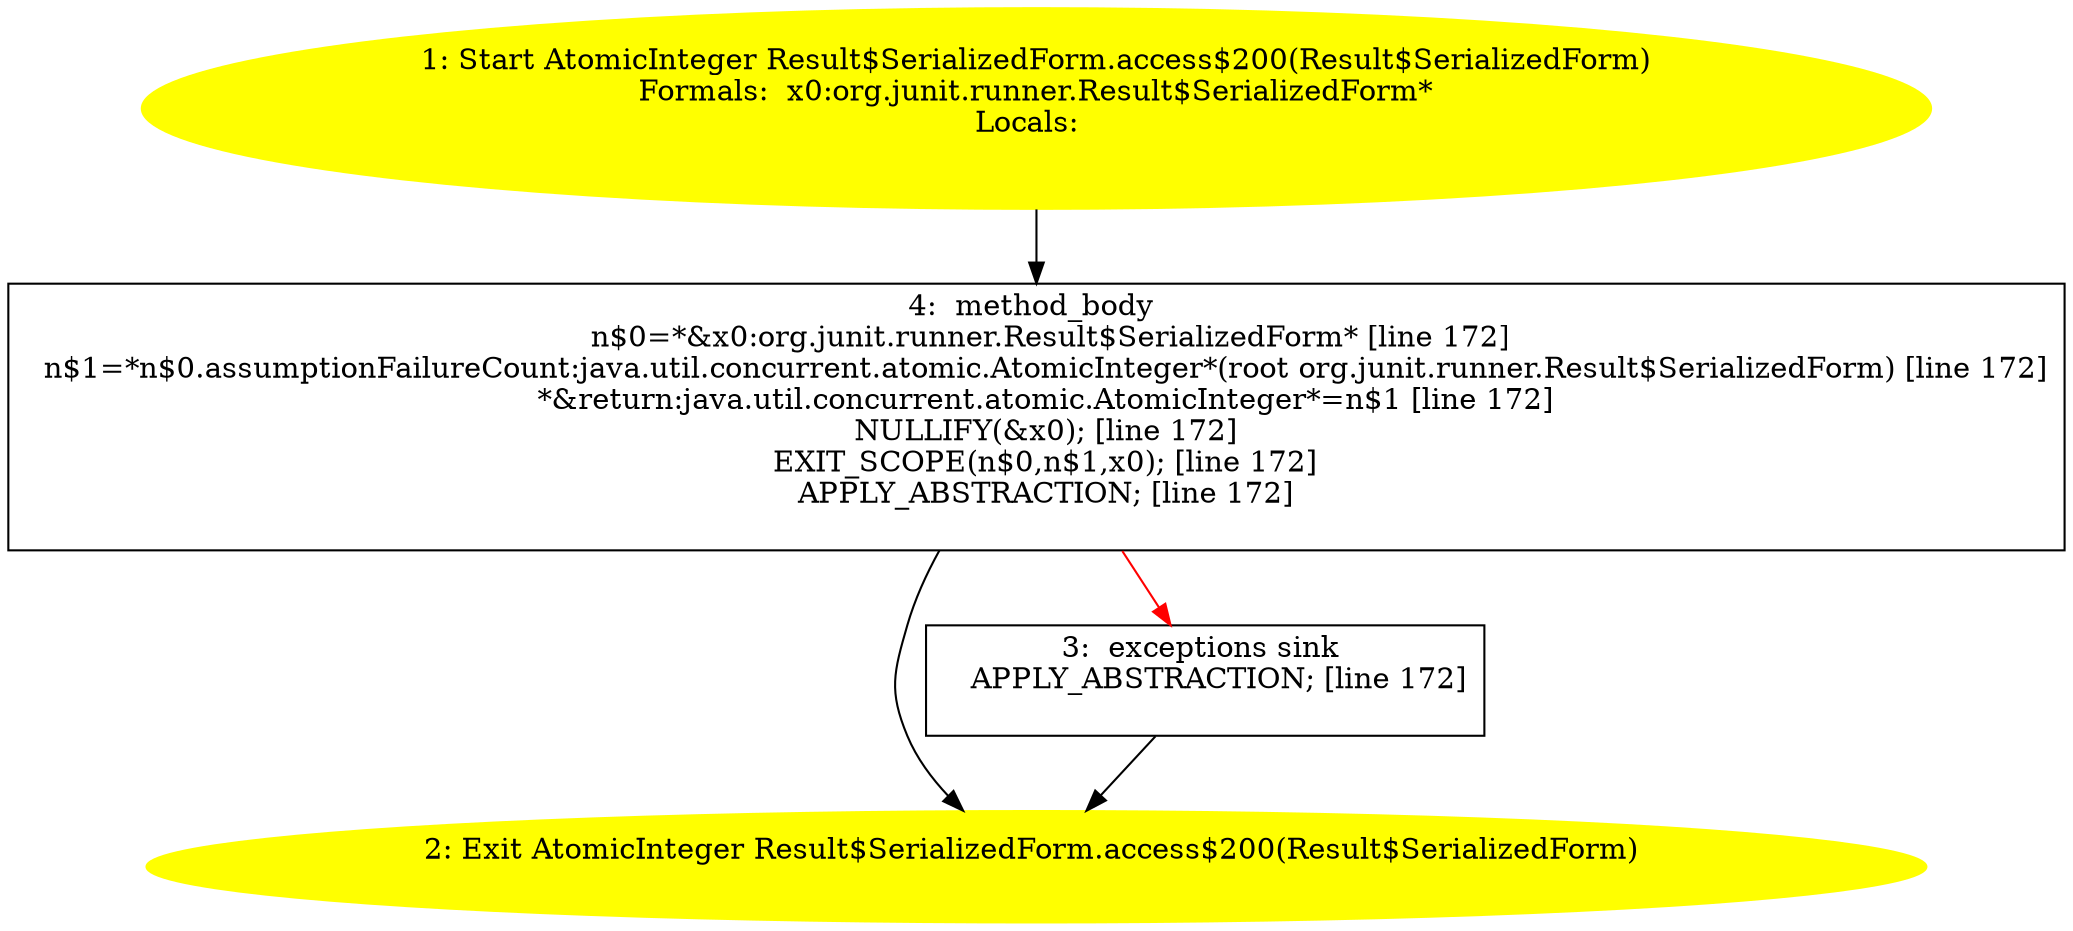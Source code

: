 /* @generated */
digraph cfg {
"org.junit.runner.Result$SerializedForm.access$200(org.junit.runner.Result$SerializedForm):java.util..21404c68278ae379d11125d92f40d3a0_1" [label="1: Start AtomicInteger Result$SerializedForm.access$200(Result$SerializedForm)\nFormals:  x0:org.junit.runner.Result$SerializedForm*\nLocals:  \n  " color=yellow style=filled]
	

	 "org.junit.runner.Result$SerializedForm.access$200(org.junit.runner.Result$SerializedForm):java.util..21404c68278ae379d11125d92f40d3a0_1" -> "org.junit.runner.Result$SerializedForm.access$200(org.junit.runner.Result$SerializedForm):java.util..21404c68278ae379d11125d92f40d3a0_4" ;
"org.junit.runner.Result$SerializedForm.access$200(org.junit.runner.Result$SerializedForm):java.util..21404c68278ae379d11125d92f40d3a0_2" [label="2: Exit AtomicInteger Result$SerializedForm.access$200(Result$SerializedForm) \n  " color=yellow style=filled]
	

"org.junit.runner.Result$SerializedForm.access$200(org.junit.runner.Result$SerializedForm):java.util..21404c68278ae379d11125d92f40d3a0_3" [label="3:  exceptions sink \n   APPLY_ABSTRACTION; [line 172]\n " shape="box"]
	

	 "org.junit.runner.Result$SerializedForm.access$200(org.junit.runner.Result$SerializedForm):java.util..21404c68278ae379d11125d92f40d3a0_3" -> "org.junit.runner.Result$SerializedForm.access$200(org.junit.runner.Result$SerializedForm):java.util..21404c68278ae379d11125d92f40d3a0_2" ;
"org.junit.runner.Result$SerializedForm.access$200(org.junit.runner.Result$SerializedForm):java.util..21404c68278ae379d11125d92f40d3a0_4" [label="4:  method_body \n   n$0=*&x0:org.junit.runner.Result$SerializedForm* [line 172]\n  n$1=*n$0.assumptionFailureCount:java.util.concurrent.atomic.AtomicInteger*(root org.junit.runner.Result$SerializedForm) [line 172]\n  *&return:java.util.concurrent.atomic.AtomicInteger*=n$1 [line 172]\n  NULLIFY(&x0); [line 172]\n  EXIT_SCOPE(n$0,n$1,x0); [line 172]\n  APPLY_ABSTRACTION; [line 172]\n " shape="box"]
	

	 "org.junit.runner.Result$SerializedForm.access$200(org.junit.runner.Result$SerializedForm):java.util..21404c68278ae379d11125d92f40d3a0_4" -> "org.junit.runner.Result$SerializedForm.access$200(org.junit.runner.Result$SerializedForm):java.util..21404c68278ae379d11125d92f40d3a0_2" ;
	 "org.junit.runner.Result$SerializedForm.access$200(org.junit.runner.Result$SerializedForm):java.util..21404c68278ae379d11125d92f40d3a0_4" -> "org.junit.runner.Result$SerializedForm.access$200(org.junit.runner.Result$SerializedForm):java.util..21404c68278ae379d11125d92f40d3a0_3" [color="red" ];
}
